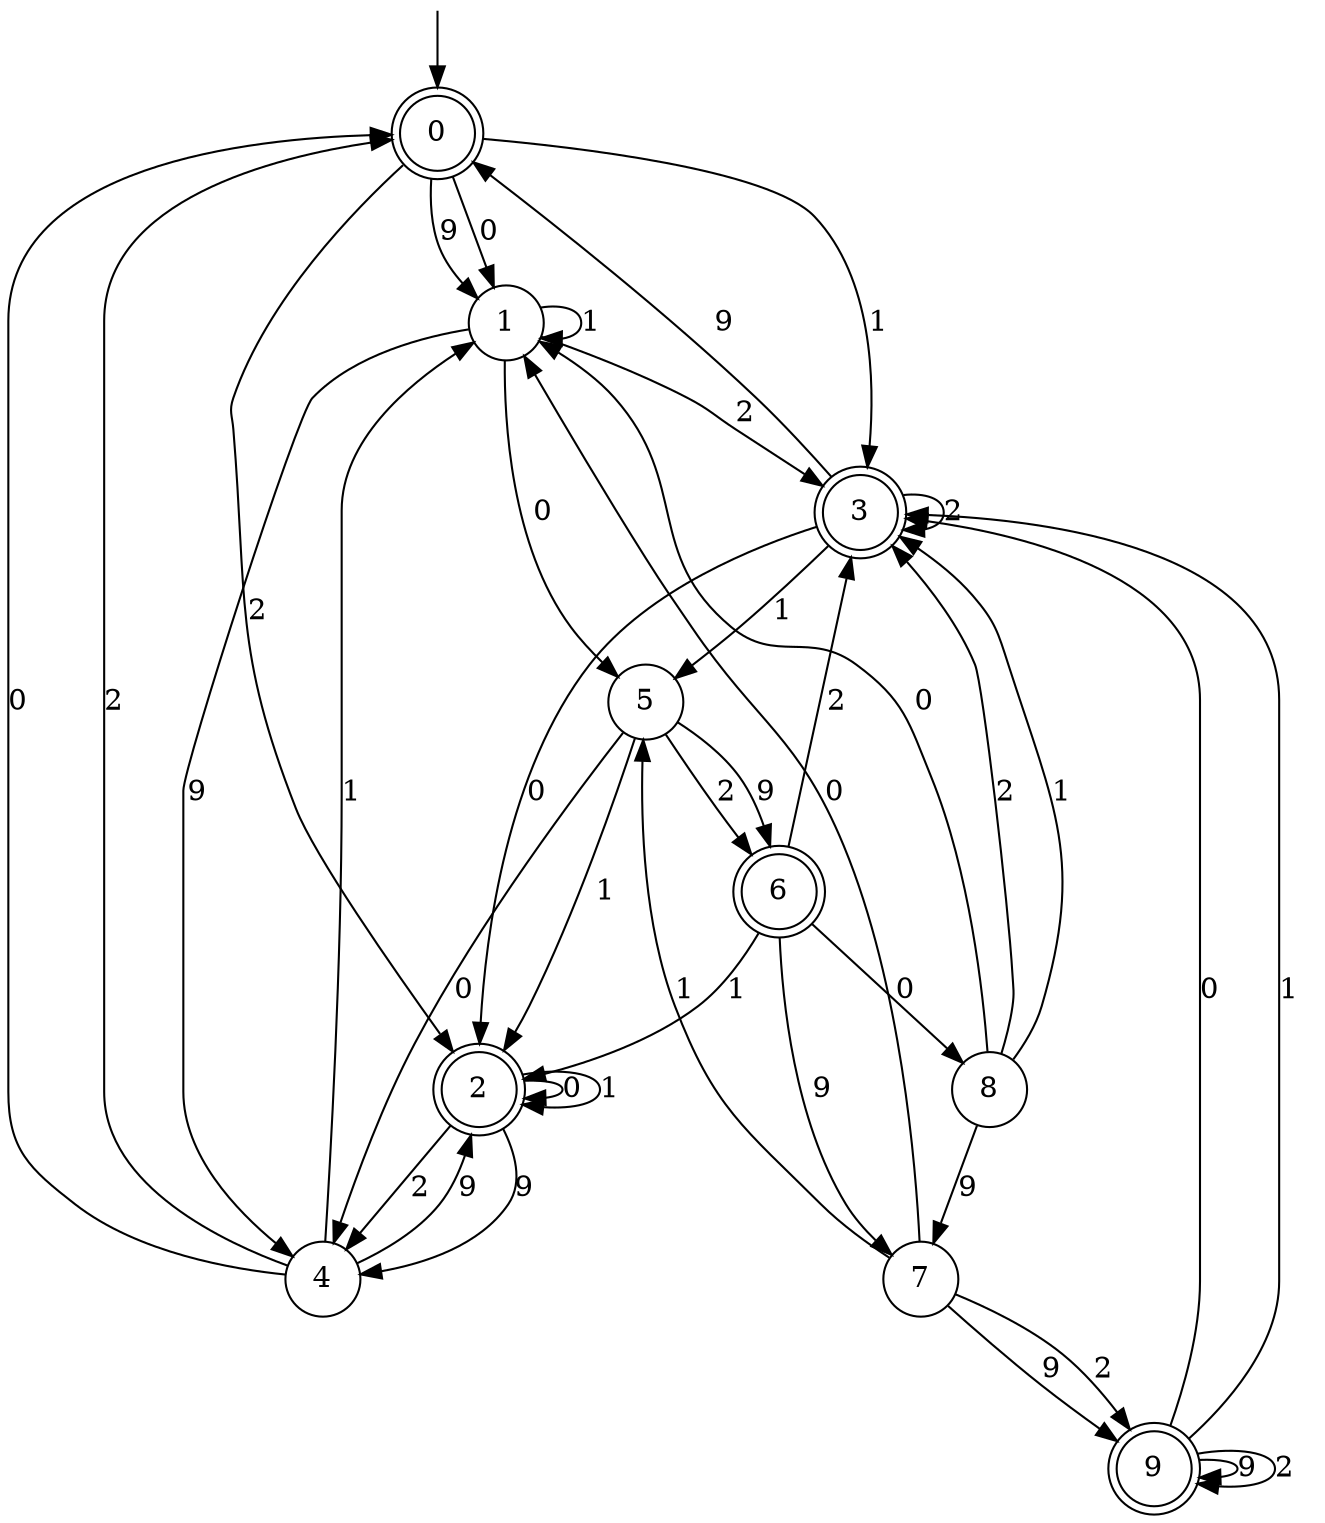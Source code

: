 digraph g {

	s0 [shape="doublecircle" label="0"];
	s1 [shape="circle" label="1"];
	s2 [shape="doublecircle" label="2"];
	s3 [shape="doublecircle" label="3"];
	s4 [shape="circle" label="4"];
	s5 [shape="circle" label="5"];
	s6 [shape="doublecircle" label="6"];
	s7 [shape="circle" label="7"];
	s8 [shape="circle" label="8"];
	s9 [shape="doublecircle" label="9"];
	s0 -> s1 [label="9"];
	s0 -> s1 [label="0"];
	s0 -> s2 [label="2"];
	s0 -> s3 [label="1"];
	s1 -> s4 [label="9"];
	s1 -> s5 [label="0"];
	s1 -> s3 [label="2"];
	s1 -> s1 [label="1"];
	s2 -> s4 [label="9"];
	s2 -> s2 [label="0"];
	s2 -> s4 [label="2"];
	s2 -> s2 [label="1"];
	s3 -> s0 [label="9"];
	s3 -> s2 [label="0"];
	s3 -> s3 [label="2"];
	s3 -> s5 [label="1"];
	s4 -> s2 [label="9"];
	s4 -> s0 [label="0"];
	s4 -> s0 [label="2"];
	s4 -> s1 [label="1"];
	s5 -> s6 [label="9"];
	s5 -> s4 [label="0"];
	s5 -> s6 [label="2"];
	s5 -> s2 [label="1"];
	s6 -> s7 [label="9"];
	s6 -> s8 [label="0"];
	s6 -> s3 [label="2"];
	s6 -> s2 [label="1"];
	s7 -> s9 [label="9"];
	s7 -> s1 [label="0"];
	s7 -> s9 [label="2"];
	s7 -> s5 [label="1"];
	s8 -> s7 [label="9"];
	s8 -> s1 [label="0"];
	s8 -> s3 [label="2"];
	s8 -> s3 [label="1"];
	s9 -> s9 [label="9"];
	s9 -> s3 [label="0"];
	s9 -> s9 [label="2"];
	s9 -> s3 [label="1"];

__start0 [label="" shape="none" width="0" height="0"];
__start0 -> s0;

}
